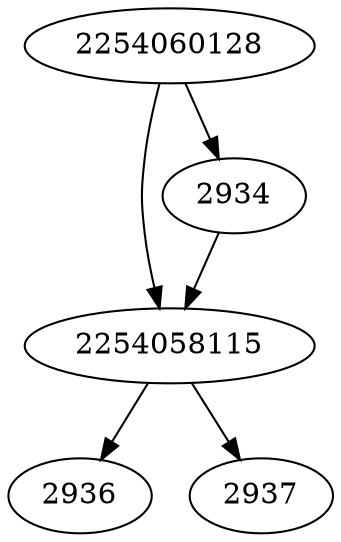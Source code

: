 strict digraph  {
2254060128;
2254058115;
2934;
2936;
2937;
2254060128 -> 2934;
2254060128 -> 2254058115;
2254058115 -> 2936;
2254058115 -> 2937;
2934 -> 2254058115;
}
